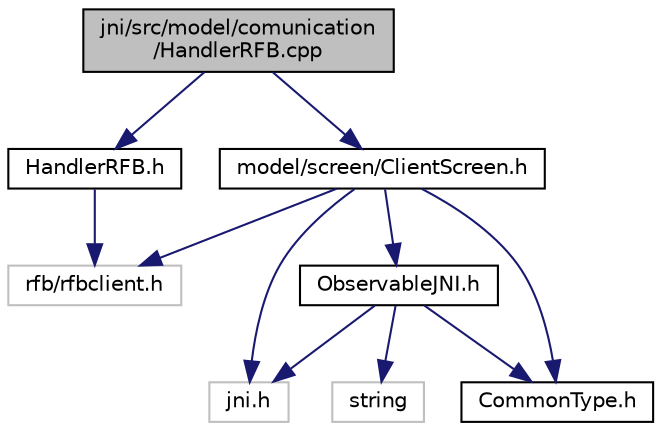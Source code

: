 digraph "jni/src/model/comunication/HandlerRFB.cpp"
{
  edge [fontname="Helvetica",fontsize="10",labelfontname="Helvetica",labelfontsize="10"];
  node [fontname="Helvetica",fontsize="10",shape=record];
  Node1 [label="jni/src/model/comunication\l/HandlerRFB.cpp",height=0.2,width=0.4,color="black", fillcolor="grey75", style="filled" fontcolor="black"];
  Node1 -> Node2 [color="midnightblue",fontsize="10",style="solid",fontname="Helvetica"];
  Node2 [label="HandlerRFB.h",height=0.2,width=0.4,color="black", fillcolor="white", style="filled",URL="$HandlerRFB_8h.html"];
  Node2 -> Node3 [color="midnightblue",fontsize="10",style="solid",fontname="Helvetica"];
  Node3 [label="rfb/rfbclient.h",height=0.2,width=0.4,color="grey75", fillcolor="white", style="filled"];
  Node1 -> Node4 [color="midnightblue",fontsize="10",style="solid",fontname="Helvetica"];
  Node4 [label="model/screen/ClientScreen.h",height=0.2,width=0.4,color="black", fillcolor="white", style="filled",URL="$ClientScreen_8h.html"];
  Node4 -> Node5 [color="midnightblue",fontsize="10",style="solid",fontname="Helvetica"];
  Node5 [label="jni.h",height=0.2,width=0.4,color="grey75", fillcolor="white", style="filled"];
  Node4 -> Node3 [color="midnightblue",fontsize="10",style="solid",fontname="Helvetica"];
  Node4 -> Node6 [color="midnightblue",fontsize="10",style="solid",fontname="Helvetica"];
  Node6 [label="ObservableJNI.h",height=0.2,width=0.4,color="black", fillcolor="white", style="filled",URL="$ObservableJNI_8h.html"];
  Node6 -> Node5 [color="midnightblue",fontsize="10",style="solid",fontname="Helvetica"];
  Node6 -> Node7 [color="midnightblue",fontsize="10",style="solid",fontname="Helvetica"];
  Node7 [label="string",height=0.2,width=0.4,color="grey75", fillcolor="white", style="filled"];
  Node6 -> Node8 [color="midnightblue",fontsize="10",style="solid",fontname="Helvetica"];
  Node8 [label="CommonType.h",height=0.2,width=0.4,color="black", fillcolor="white", style="filled",URL="$CommonType_8h.html"];
  Node4 -> Node8 [color="midnightblue",fontsize="10",style="solid",fontname="Helvetica"];
}
